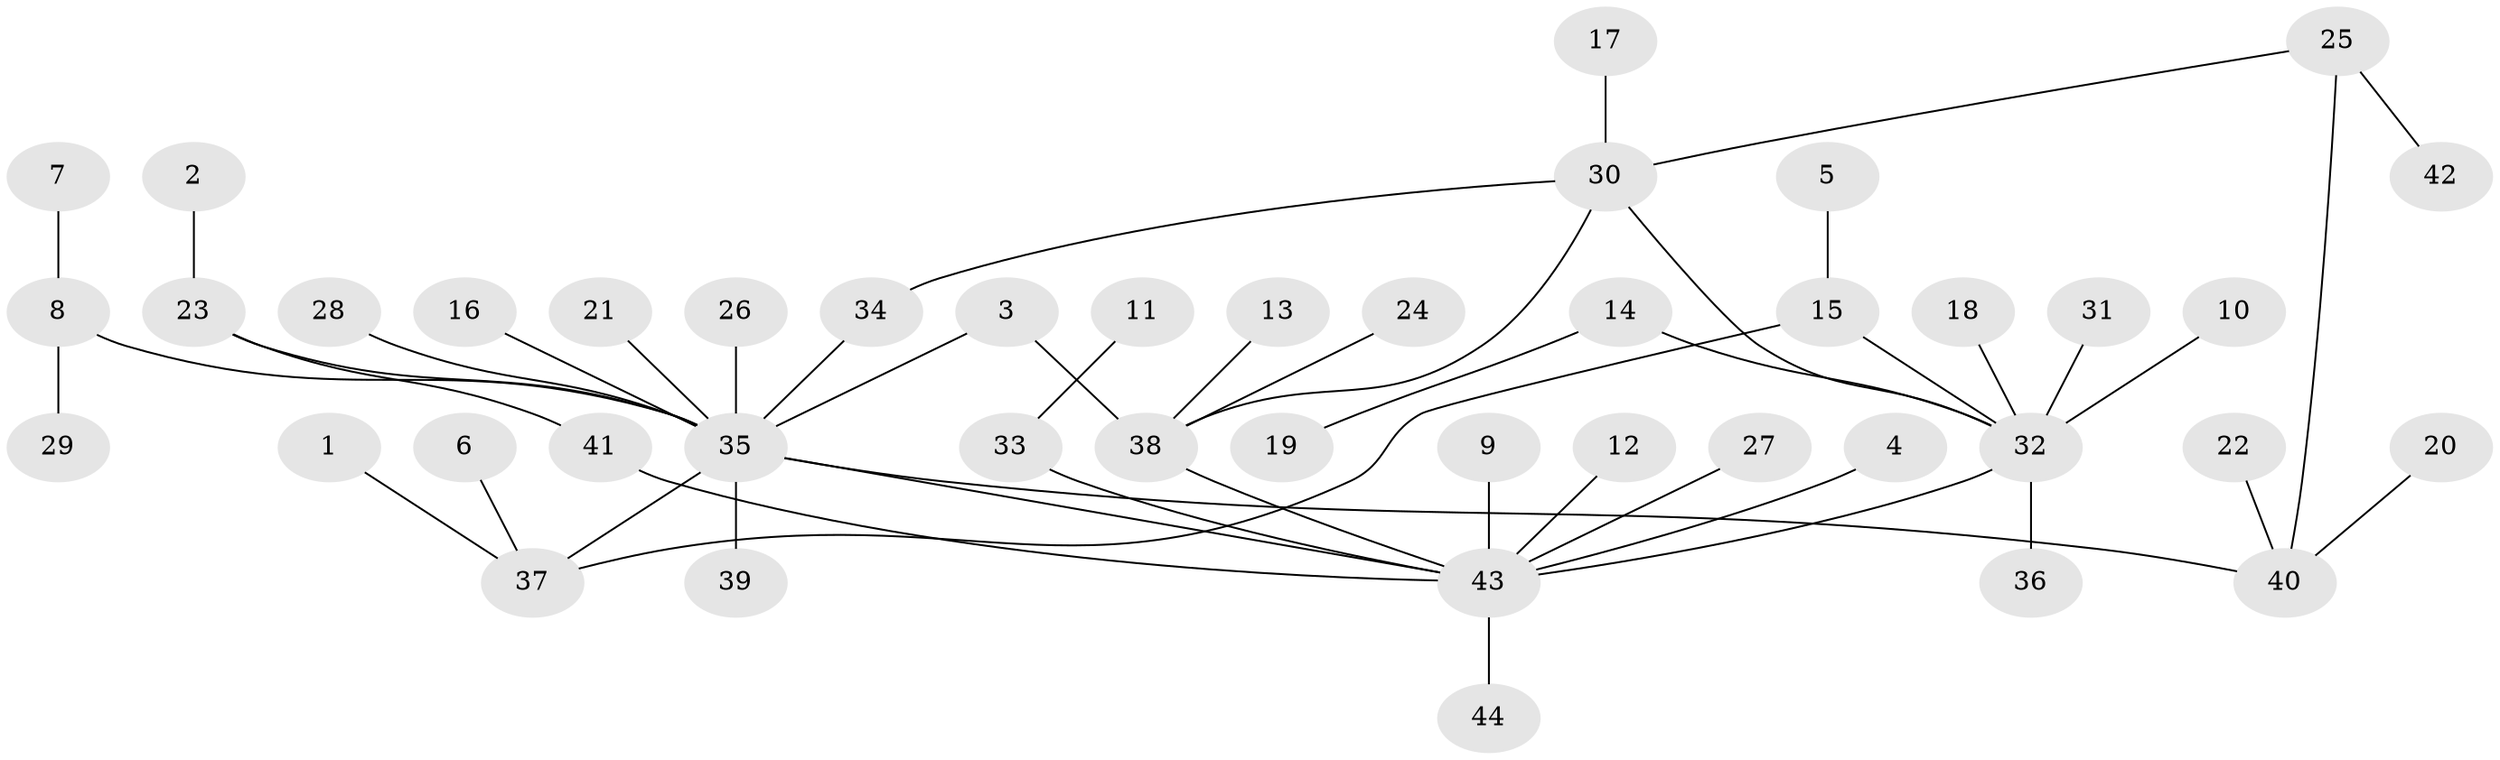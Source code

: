 // original degree distribution, {13: 0.011363636363636364, 3: 0.09090909090909091, 5: 0.022727272727272728, 12: 0.011363636363636364, 6: 0.022727272727272728, 4: 0.056818181818181816, 2: 0.20454545454545456, 9: 0.011363636363636364, 1: 0.5681818181818182}
// Generated by graph-tools (version 1.1) at 2025/49/03/09/25 03:49:54]
// undirected, 44 vertices, 49 edges
graph export_dot {
graph [start="1"]
  node [color=gray90,style=filled];
  1;
  2;
  3;
  4;
  5;
  6;
  7;
  8;
  9;
  10;
  11;
  12;
  13;
  14;
  15;
  16;
  17;
  18;
  19;
  20;
  21;
  22;
  23;
  24;
  25;
  26;
  27;
  28;
  29;
  30;
  31;
  32;
  33;
  34;
  35;
  36;
  37;
  38;
  39;
  40;
  41;
  42;
  43;
  44;
  1 -- 37 [weight=1.0];
  2 -- 23 [weight=1.0];
  3 -- 35 [weight=1.0];
  3 -- 38 [weight=1.0];
  4 -- 43 [weight=1.0];
  5 -- 15 [weight=1.0];
  6 -- 37 [weight=1.0];
  7 -- 8 [weight=1.0];
  8 -- 29 [weight=1.0];
  8 -- 35 [weight=1.0];
  9 -- 43 [weight=1.0];
  10 -- 32 [weight=1.0];
  11 -- 33 [weight=1.0];
  12 -- 43 [weight=1.0];
  13 -- 38 [weight=1.0];
  14 -- 19 [weight=1.0];
  14 -- 32 [weight=1.0];
  15 -- 32 [weight=1.0];
  15 -- 37 [weight=1.0];
  16 -- 35 [weight=1.0];
  17 -- 30 [weight=1.0];
  18 -- 32 [weight=1.0];
  20 -- 40 [weight=1.0];
  21 -- 35 [weight=1.0];
  22 -- 40 [weight=1.0];
  23 -- 35 [weight=1.0];
  23 -- 41 [weight=1.0];
  24 -- 38 [weight=1.0];
  25 -- 30 [weight=1.0];
  25 -- 40 [weight=1.0];
  25 -- 42 [weight=1.0];
  26 -- 35 [weight=1.0];
  27 -- 43 [weight=1.0];
  28 -- 35 [weight=1.0];
  30 -- 32 [weight=1.0];
  30 -- 34 [weight=1.0];
  30 -- 38 [weight=1.0];
  31 -- 32 [weight=1.0];
  32 -- 36 [weight=1.0];
  32 -- 43 [weight=1.0];
  33 -- 43 [weight=1.0];
  34 -- 35 [weight=1.0];
  35 -- 37 [weight=1.0];
  35 -- 39 [weight=1.0];
  35 -- 40 [weight=1.0];
  35 -- 43 [weight=1.0];
  38 -- 43 [weight=1.0];
  41 -- 43 [weight=1.0];
  43 -- 44 [weight=1.0];
}
